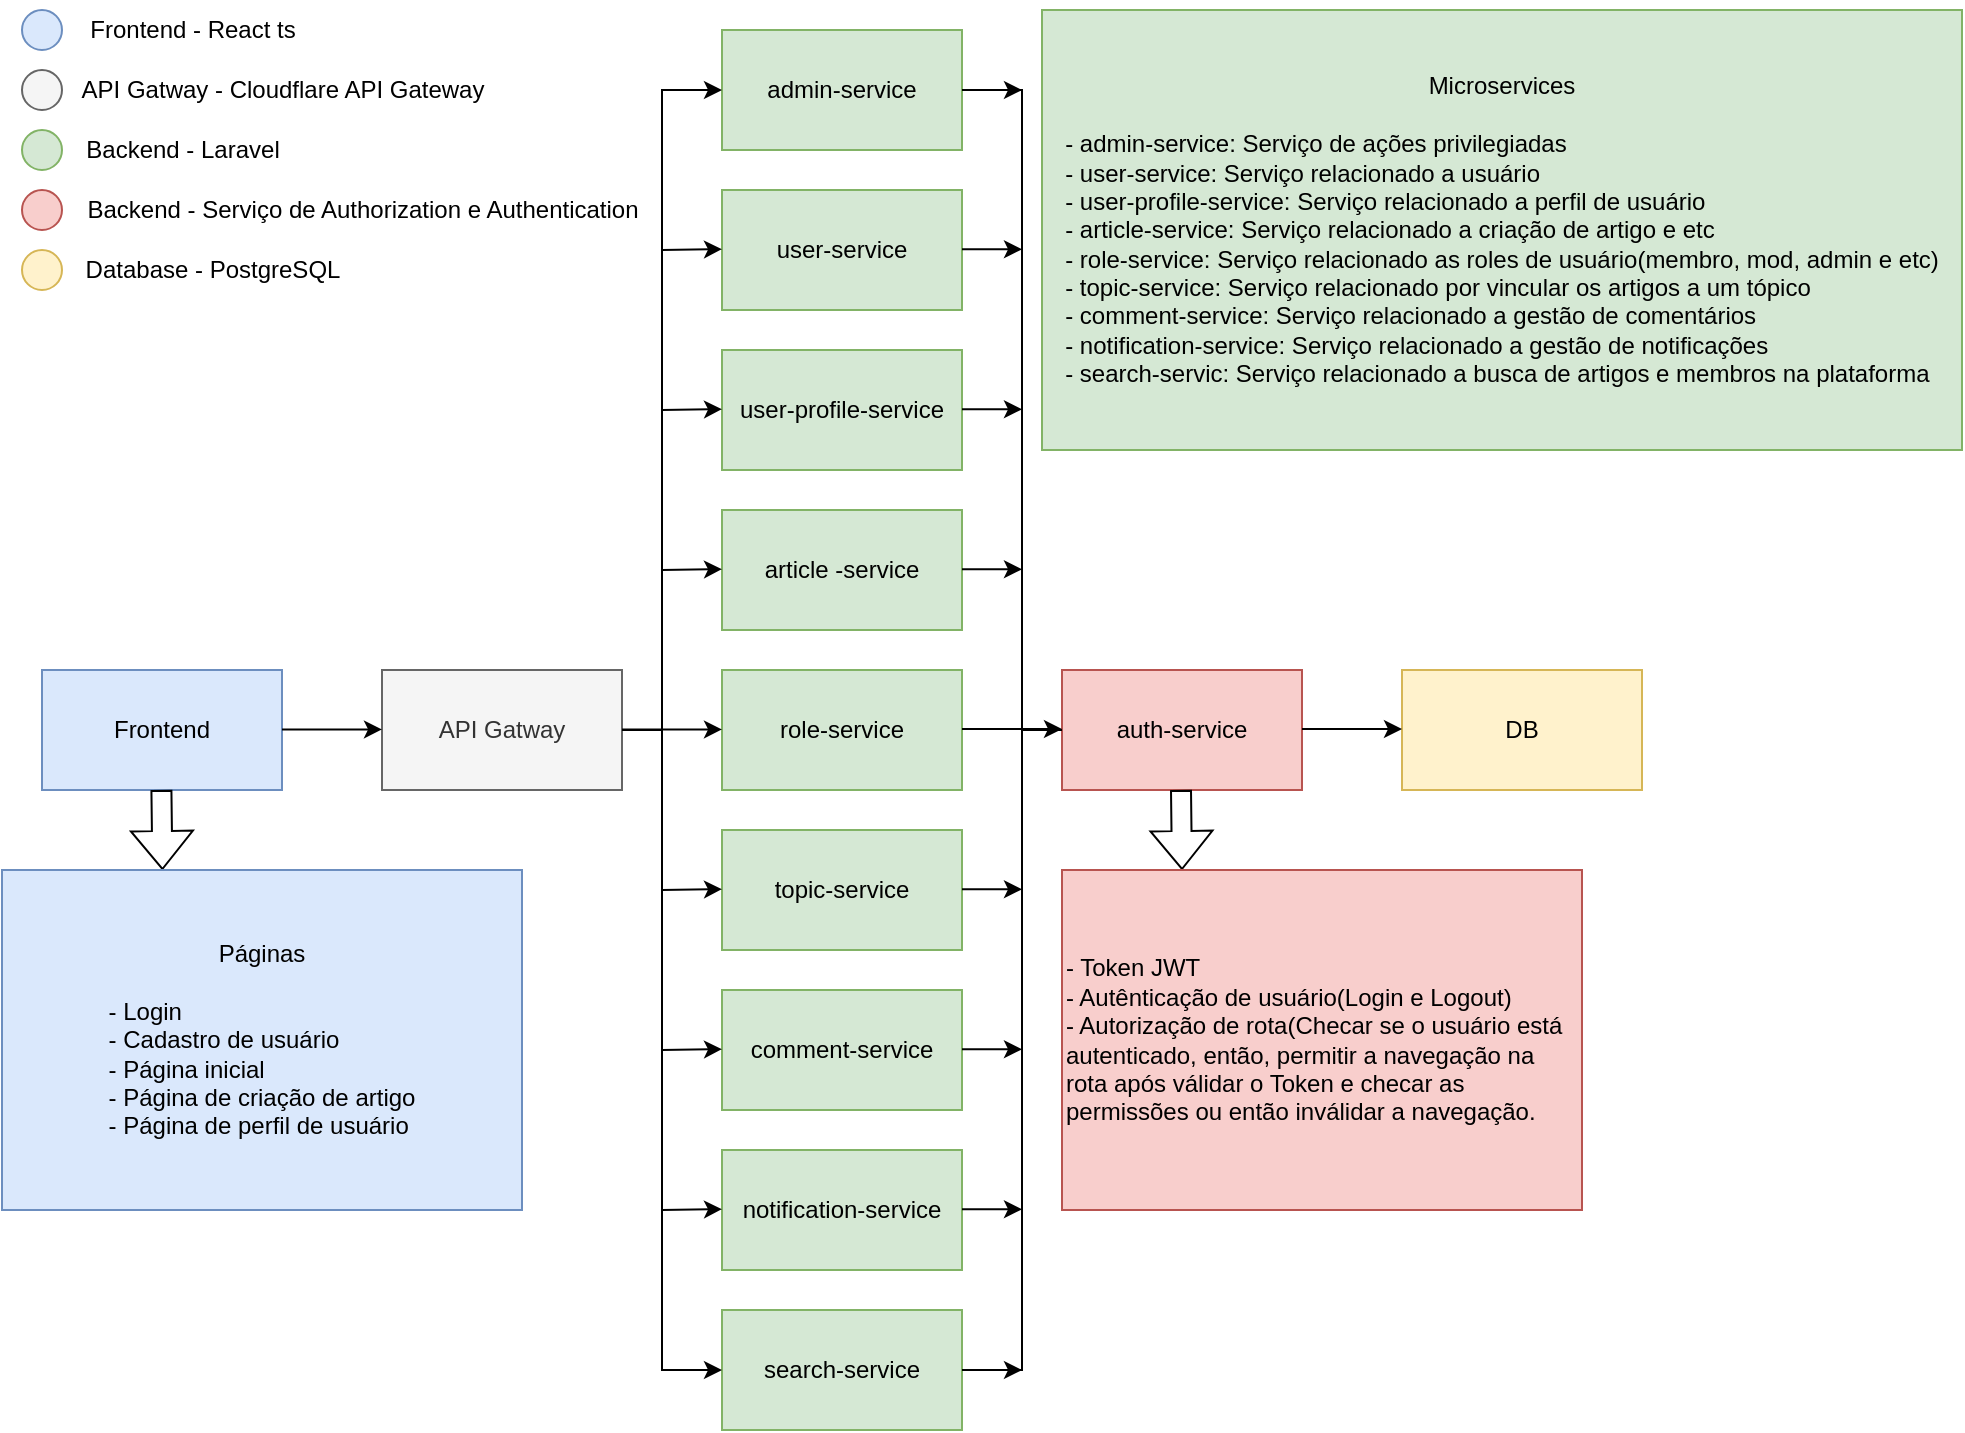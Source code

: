 <mxfile version="27.0.3">
  <diagram name="Página-1" id="_S1olrv1WyXe5O93p0MQ">
    <mxGraphModel grid="1" page="1" gridSize="10" guides="1" tooltips="1" connect="1" arrows="1" fold="1" pageScale="1" pageWidth="827" pageHeight="1169" math="0" shadow="0">
      <root>
        <mxCell id="0" />
        <mxCell id="1" parent="0" />
        <mxCell id="tZy0hRPs5cQLzcROsrVT-1" value="Frontend" style="rounded=0;whiteSpace=wrap;html=1;fillColor=#dae8fc;strokeColor=#6c8ebf;" vertex="1" parent="1">
          <mxGeometry x="20" y="340" width="120" height="60" as="geometry" />
        </mxCell>
        <mxCell id="tZy0hRPs5cQLzcROsrVT-2" value="API Gatway" style="rounded=0;whiteSpace=wrap;html=1;fillColor=#f5f5f5;fontColor=#333333;strokeColor=#666666;" vertex="1" parent="1">
          <mxGeometry x="190" y="340" width="120" height="60" as="geometry" />
        </mxCell>
        <mxCell id="tZy0hRPs5cQLzcROsrVT-3" value="user-service" style="rounded=0;whiteSpace=wrap;html=1;fillColor=#d5e8d4;strokeColor=#82b366;" vertex="1" parent="1">
          <mxGeometry x="360" y="100" width="120" height="60" as="geometry" />
        </mxCell>
        <mxCell id="tZy0hRPs5cQLzcROsrVT-5" value="article -service" style="rounded=0;whiteSpace=wrap;html=1;fillColor=#d5e8d4;strokeColor=#82b366;" vertex="1" parent="1">
          <mxGeometry x="360" y="260" width="120" height="60" as="geometry" />
        </mxCell>
        <mxCell id="tZy0hRPs5cQLzcROsrVT-6" value="role-service" style="rounded=0;whiteSpace=wrap;html=1;fillColor=#d5e8d4;strokeColor=#82b366;" vertex="1" parent="1">
          <mxGeometry x="360" y="340" width="120" height="60" as="geometry" />
        </mxCell>
        <mxCell id="tZy0hRPs5cQLzcROsrVT-7" value="auth-service" style="rounded=0;whiteSpace=wrap;html=1;fillColor=#f8cecc;strokeColor=#b85450;" vertex="1" parent="1">
          <mxGeometry x="530" y="340" width="120" height="60" as="geometry" />
        </mxCell>
        <mxCell id="tZy0hRPs5cQLzcROsrVT-8" value="user-profile-service" style="rounded=0;whiteSpace=wrap;html=1;fillColor=#d5e8d4;strokeColor=#82b366;" vertex="1" parent="1">
          <mxGeometry x="360" y="180" width="120" height="60" as="geometry" />
        </mxCell>
        <mxCell id="tZy0hRPs5cQLzcROsrVT-9" value="topic-service" style="rounded=0;whiteSpace=wrap;html=1;fillColor=#d5e8d4;strokeColor=#82b366;" vertex="1" parent="1">
          <mxGeometry x="360" y="420" width="120" height="60" as="geometry" />
        </mxCell>
        <mxCell id="tZy0hRPs5cQLzcROsrVT-10" value="comment-service" style="rounded=0;whiteSpace=wrap;html=1;fillColor=#d5e8d4;strokeColor=#82b366;" vertex="1" parent="1">
          <mxGeometry x="360" y="500" width="120" height="60" as="geometry" />
        </mxCell>
        <mxCell id="tZy0hRPs5cQLzcROsrVT-11" value="notification-service" style="rounded=0;whiteSpace=wrap;html=1;fillColor=#d5e8d4;strokeColor=#82b366;" vertex="1" parent="1">
          <mxGeometry x="360" y="580" width="120" height="60" as="geometry" />
        </mxCell>
        <mxCell id="tZy0hRPs5cQLzcROsrVT-12" value="search-service" style="rounded=0;whiteSpace=wrap;html=1;fillColor=#d5e8d4;strokeColor=#82b366;" vertex="1" parent="1">
          <mxGeometry x="360" y="660" width="120" height="60" as="geometry" />
        </mxCell>
        <mxCell id="tZy0hRPs5cQLzcROsrVT-13" value="admin-service" style="rounded=0;whiteSpace=wrap;html=1;fillColor=#d5e8d4;strokeColor=#82b366;" vertex="1" parent="1">
          <mxGeometry x="360" y="20" width="120" height="60" as="geometry" />
        </mxCell>
        <mxCell id="tZy0hRPs5cQLzcROsrVT-14" value="DB" style="rounded=0;whiteSpace=wrap;html=1;fillColor=#fff2cc;strokeColor=#d6b656;" vertex="1" parent="1">
          <mxGeometry x="700" y="340" width="120" height="60" as="geometry" />
        </mxCell>
        <mxCell id="tZy0hRPs5cQLzcROsrVT-17" value="" style="endArrow=classic;html=1;rounded=0;" edge="1" parent="1">
          <mxGeometry width="50" height="50" relative="1" as="geometry">
            <mxPoint x="140" y="369.71" as="sourcePoint" />
            <mxPoint x="190" y="369.71" as="targetPoint" />
          </mxGeometry>
        </mxCell>
        <mxCell id="tZy0hRPs5cQLzcROsrVT-18" value="" style="endArrow=classic;html=1;rounded=0;" edge="1" parent="1">
          <mxGeometry width="50" height="50" relative="1" as="geometry">
            <mxPoint x="310" y="369.71" as="sourcePoint" />
            <mxPoint x="360" y="369.71" as="targetPoint" />
          </mxGeometry>
        </mxCell>
        <mxCell id="tZy0hRPs5cQLzcROsrVT-20" value="" style="endArrow=classic;html=1;rounded=0;" edge="1" parent="1">
          <mxGeometry width="50" height="50" relative="1" as="geometry">
            <mxPoint x="480" y="369.5" as="sourcePoint" />
            <mxPoint x="530" y="369.5" as="targetPoint" />
          </mxGeometry>
        </mxCell>
        <mxCell id="tZy0hRPs5cQLzcROsrVT-21" value="" style="endArrow=classic;html=1;rounded=0;" edge="1" parent="1">
          <mxGeometry width="50" height="50" relative="1" as="geometry">
            <mxPoint x="650" y="369.5" as="sourcePoint" />
            <mxPoint x="700" y="369.5" as="targetPoint" />
          </mxGeometry>
        </mxCell>
        <mxCell id="tZy0hRPs5cQLzcROsrVT-24" value="" style="endArrow=classic;html=1;rounded=0;entryX=0;entryY=0.5;entryDx=0;entryDy=0;" edge="1" parent="1" target="tZy0hRPs5cQLzcROsrVT-13">
          <mxGeometry width="50" height="50" relative="1" as="geometry">
            <mxPoint x="310" y="370" as="sourcePoint" />
            <mxPoint x="460" y="330" as="targetPoint" />
            <Array as="points">
              <mxPoint x="330" y="370" />
              <mxPoint x="330" y="50" />
              <mxPoint x="340" y="50" />
            </Array>
          </mxGeometry>
        </mxCell>
        <mxCell id="tZy0hRPs5cQLzcROsrVT-26" value="" style="endArrow=classic;html=1;rounded=0;" edge="1" parent="1">
          <mxGeometry width="50" height="50" relative="1" as="geometry">
            <mxPoint x="330" y="130" as="sourcePoint" />
            <mxPoint x="360" y="129.58" as="targetPoint" />
          </mxGeometry>
        </mxCell>
        <mxCell id="tZy0hRPs5cQLzcROsrVT-28" value="" style="endArrow=classic;html=1;rounded=0;" edge="1" parent="1">
          <mxGeometry width="50" height="50" relative="1" as="geometry">
            <mxPoint x="330" y="210" as="sourcePoint" />
            <mxPoint x="360" y="209.58" as="targetPoint" />
          </mxGeometry>
        </mxCell>
        <mxCell id="tZy0hRPs5cQLzcROsrVT-30" value="" style="endArrow=classic;html=1;rounded=0;" edge="1" parent="1">
          <mxGeometry width="50" height="50" relative="1" as="geometry">
            <mxPoint x="330" y="290" as="sourcePoint" />
            <mxPoint x="360" y="289.58" as="targetPoint" />
          </mxGeometry>
        </mxCell>
        <mxCell id="tZy0hRPs5cQLzcROsrVT-32" value="" style="endArrow=classic;html=1;rounded=0;" edge="1" parent="1">
          <mxGeometry width="50" height="50" relative="1" as="geometry">
            <mxPoint x="330" y="450" as="sourcePoint" />
            <mxPoint x="360" y="449.58" as="targetPoint" />
          </mxGeometry>
        </mxCell>
        <mxCell id="tZy0hRPs5cQLzcROsrVT-33" value="" style="endArrow=classic;html=1;rounded=0;" edge="1" parent="1">
          <mxGeometry width="50" height="50" relative="1" as="geometry">
            <mxPoint x="330" y="530" as="sourcePoint" />
            <mxPoint x="360" y="529.58" as="targetPoint" />
          </mxGeometry>
        </mxCell>
        <mxCell id="tZy0hRPs5cQLzcROsrVT-34" value="" style="endArrow=classic;html=1;rounded=0;" edge="1" parent="1">
          <mxGeometry width="50" height="50" relative="1" as="geometry">
            <mxPoint x="330" y="610" as="sourcePoint" />
            <mxPoint x="360" y="609.58" as="targetPoint" />
          </mxGeometry>
        </mxCell>
        <mxCell id="tZy0hRPs5cQLzcROsrVT-39" value="" style="endArrow=classic;html=1;rounded=0;entryX=0;entryY=0.5;entryDx=0;entryDy=0;" edge="1" parent="1" target="tZy0hRPs5cQLzcROsrVT-12">
          <mxGeometry width="50" height="50" relative="1" as="geometry">
            <mxPoint x="310" y="370" as="sourcePoint" />
            <mxPoint x="400" y="370" as="targetPoint" />
            <Array as="points">
              <mxPoint x="330" y="370" />
              <mxPoint x="330" y="390" />
              <mxPoint x="330" y="690" />
            </Array>
          </mxGeometry>
        </mxCell>
        <mxCell id="tZy0hRPs5cQLzcROsrVT-40" value="" style="endArrow=classic;html=1;rounded=0;" edge="1" parent="1">
          <mxGeometry width="50" height="50" relative="1" as="geometry">
            <mxPoint x="530" y="370" as="sourcePoint" />
            <mxPoint x="510" y="50" as="targetPoint" />
            <Array as="points">
              <mxPoint x="510" y="370" />
              <mxPoint x="510" y="50" />
              <mxPoint x="480" y="50" />
            </Array>
          </mxGeometry>
        </mxCell>
        <mxCell id="tZy0hRPs5cQLzcROsrVT-41" value="" style="endArrow=classic;html=1;rounded=0;" edge="1" parent="1">
          <mxGeometry width="50" height="50" relative="1" as="geometry">
            <mxPoint x="530" y="370" as="sourcePoint" />
            <mxPoint x="510" y="690" as="targetPoint" />
            <Array as="points">
              <mxPoint x="510" y="370" />
              <mxPoint x="510" y="390" />
              <mxPoint x="510" y="690" />
              <mxPoint x="480" y="690" />
            </Array>
          </mxGeometry>
        </mxCell>
        <mxCell id="tZy0hRPs5cQLzcROsrVT-42" value="" style="endArrow=classic;html=1;rounded=0;" edge="1" parent="1">
          <mxGeometry width="50" height="50" relative="1" as="geometry">
            <mxPoint x="480" y="609.66" as="sourcePoint" />
            <mxPoint x="510" y="609.66" as="targetPoint" />
          </mxGeometry>
        </mxCell>
        <mxCell id="tZy0hRPs5cQLzcROsrVT-46" value="" style="endArrow=classic;html=1;rounded=0;" edge="1" parent="1">
          <mxGeometry width="50" height="50" relative="1" as="geometry">
            <mxPoint x="480" y="529.66" as="sourcePoint" />
            <mxPoint x="510" y="529.66" as="targetPoint" />
          </mxGeometry>
        </mxCell>
        <mxCell id="tZy0hRPs5cQLzcROsrVT-47" value="" style="endArrow=classic;html=1;rounded=0;" edge="1" parent="1">
          <mxGeometry width="50" height="50" relative="1" as="geometry">
            <mxPoint x="480" y="449.66" as="sourcePoint" />
            <mxPoint x="510" y="449.66" as="targetPoint" />
          </mxGeometry>
        </mxCell>
        <mxCell id="tZy0hRPs5cQLzcROsrVT-48" value="" style="endArrow=classic;html=1;rounded=0;" edge="1" parent="1">
          <mxGeometry width="50" height="50" relative="1" as="geometry">
            <mxPoint x="480" y="289.66" as="sourcePoint" />
            <mxPoint x="510" y="289.66" as="targetPoint" />
          </mxGeometry>
        </mxCell>
        <mxCell id="tZy0hRPs5cQLzcROsrVT-49" value="" style="endArrow=classic;html=1;rounded=0;" edge="1" parent="1">
          <mxGeometry width="50" height="50" relative="1" as="geometry">
            <mxPoint x="480" y="209.66" as="sourcePoint" />
            <mxPoint x="510" y="209.66" as="targetPoint" />
          </mxGeometry>
        </mxCell>
        <mxCell id="tZy0hRPs5cQLzcROsrVT-50" value="" style="endArrow=classic;html=1;rounded=0;" edge="1" parent="1">
          <mxGeometry width="50" height="50" relative="1" as="geometry">
            <mxPoint x="480" y="129.66" as="sourcePoint" />
            <mxPoint x="510" y="129.66" as="targetPoint" />
          </mxGeometry>
        </mxCell>
        <mxCell id="tZy0hRPs5cQLzcROsrVT-51" value="" style="ellipse;whiteSpace=wrap;html=1;aspect=fixed;fillColor=#dae8fc;strokeColor=#6c8ebf;" vertex="1" parent="1">
          <mxGeometry x="10" y="10" width="20" height="20" as="geometry" />
        </mxCell>
        <mxCell id="tZy0hRPs5cQLzcROsrVT-54" value="" style="ellipse;whiteSpace=wrap;html=1;aspect=fixed;fillColor=#f5f5f5;strokeColor=#666666;fontColor=#333333;" vertex="1" parent="1">
          <mxGeometry x="10" y="40" width="20" height="20" as="geometry" />
        </mxCell>
        <mxCell id="tZy0hRPs5cQLzcROsrVT-55" value="" style="ellipse;whiteSpace=wrap;html=1;aspect=fixed;fillColor=#d5e8d4;strokeColor=#82b366;" vertex="1" parent="1">
          <mxGeometry x="10" y="70" width="20" height="20" as="geometry" />
        </mxCell>
        <mxCell id="tZy0hRPs5cQLzcROsrVT-56" value="" style="ellipse;whiteSpace=wrap;html=1;aspect=fixed;fillColor=#f8cecc;strokeColor=#b85450;" vertex="1" parent="1">
          <mxGeometry x="10" y="100" width="20" height="20" as="geometry" />
        </mxCell>
        <mxCell id="tZy0hRPs5cQLzcROsrVT-57" value="" style="ellipse;whiteSpace=wrap;html=1;aspect=fixed;fillColor=#fff2cc;strokeColor=#d6b656;" vertex="1" parent="1">
          <mxGeometry x="10" y="130" width="20" height="20" as="geometry" />
        </mxCell>
        <mxCell id="tZy0hRPs5cQLzcROsrVT-58" value="Frontend - React ts" style="text;html=1;align=center;verticalAlign=middle;resizable=0;points=[];autosize=1;strokeColor=none;fillColor=none;" vertex="1" parent="1">
          <mxGeometry x="30" y="5" width="130" height="30" as="geometry" />
        </mxCell>
        <mxCell id="tZy0hRPs5cQLzcROsrVT-59" value="API Gatway - Cloudflare API Gateway" style="text;html=1;align=center;verticalAlign=middle;resizable=0;points=[];autosize=1;strokeColor=none;fillColor=none;" vertex="1" parent="1">
          <mxGeometry x="30" y="35" width="220" height="30" as="geometry" />
        </mxCell>
        <mxCell id="tZy0hRPs5cQLzcROsrVT-60" value="Backend - Laravel" style="text;html=1;align=center;verticalAlign=middle;resizable=0;points=[];autosize=1;strokeColor=none;fillColor=none;" vertex="1" parent="1">
          <mxGeometry x="30" y="65" width="120" height="30" as="geometry" />
        </mxCell>
        <mxCell id="tZy0hRPs5cQLzcROsrVT-61" value="Backend - Serviço de Authorization e Authentication" style="text;html=1;align=center;verticalAlign=middle;resizable=0;points=[];autosize=1;strokeColor=none;fillColor=none;" vertex="1" parent="1">
          <mxGeometry x="30" y="95" width="300" height="30" as="geometry" />
        </mxCell>
        <mxCell id="tZy0hRPs5cQLzcROsrVT-62" value="Database - PostgreSQL" style="text;html=1;align=center;verticalAlign=middle;resizable=0;points=[];autosize=1;strokeColor=none;fillColor=none;" vertex="1" parent="1">
          <mxGeometry x="30" y="125" width="150" height="30" as="geometry" />
        </mxCell>
        <mxCell id="tZy0hRPs5cQLzcROsrVT-63" value="" style="shape=flexArrow;endArrow=classic;html=1;rounded=0;" edge="1" parent="1">
          <mxGeometry width="50" height="50" relative="1" as="geometry">
            <mxPoint x="589.5" y="400" as="sourcePoint" />
            <mxPoint x="590" y="440" as="targetPoint" />
          </mxGeometry>
        </mxCell>
        <mxCell id="tZy0hRPs5cQLzcROsrVT-64" value="- Token JWT&lt;div&gt;- Autênticação de usuário(Login e Logout)&lt;/div&gt;&lt;div&gt;- Autorização de rota(Checar se o usuário está autenticado, então, permitir a navegação na rota após válidar o Token e checar as permissões ou então inválidar a navegação.&lt;/div&gt;" style="rounded=0;whiteSpace=wrap;html=1;fillColor=#f8cecc;strokeColor=#b85450;align=left;" vertex="1" parent="1">
          <mxGeometry x="530" y="440" width="260" height="170" as="geometry" />
        </mxCell>
        <mxCell id="tZy0hRPs5cQLzcROsrVT-66" value="" style="shape=flexArrow;endArrow=classic;html=1;rounded=0;" edge="1" parent="1">
          <mxGeometry width="50" height="50" relative="1" as="geometry">
            <mxPoint x="79.71" y="400" as="sourcePoint" />
            <mxPoint x="80.21" y="440" as="targetPoint" />
          </mxGeometry>
        </mxCell>
        <mxCell id="tZy0hRPs5cQLzcROsrVT-67" value="&lt;div style=&quot;&quot;&gt;Páginas&lt;/div&gt;&lt;div style=&quot;&quot;&gt;&lt;br&gt;&lt;/div&gt;&lt;div style=&quot;text-align: left;&quot;&gt;- Login&lt;/div&gt;&lt;div style=&quot;text-align: left;&quot;&gt;- Cadastro de usuário&lt;/div&gt;&lt;div style=&quot;text-align: left;&quot;&gt;- Página inicial&lt;/div&gt;&lt;div style=&quot;text-align: left;&quot;&gt;- Página de criação de artigo&lt;/div&gt;&lt;div style=&quot;text-align: left;&quot;&gt;- Página de perfil de usuário&lt;/div&gt;" style="rounded=0;whiteSpace=wrap;html=1;fillColor=#dae8fc;strokeColor=#6c8ebf;align=center;" vertex="1" parent="1">
          <mxGeometry y="440" width="260" height="170" as="geometry" />
        </mxCell>
        <mxCell id="tZy0hRPs5cQLzcROsrVT-68" value="Microservices&lt;div&gt;&lt;br&gt;&lt;/div&gt;&lt;div style=&quot;text-align: left;&quot;&gt;- admin-service: Serviço de ações privilegiadas&lt;/div&gt;&lt;div style=&quot;text-align: left;&quot;&gt;- user-service: Serviço relacionado a usuário&lt;/div&gt;&lt;div style=&quot;text-align: left;&quot;&gt;- user-profile-service: Serviço relacionado a perfil de usuário&lt;/div&gt;&lt;div style=&quot;text-align: left;&quot;&gt;- article-service: Serviço relacionado a criação de artigo e etc&lt;/div&gt;&lt;div style=&quot;text-align: left;&quot;&gt;- role-service: Serviço relacionado as roles de usuário(membro, mod, admin e etc)&lt;/div&gt;&lt;div style=&quot;text-align: left;&quot;&gt;- topic-service: Serviço relacionado por vincular os artigos a um tópico&lt;/div&gt;&lt;div style=&quot;text-align: left;&quot;&gt;- comment-service: Serviço relacionado a gestão de comentários&lt;/div&gt;&lt;div style=&quot;text-align: left;&quot;&gt;- notification-service: Serviço relacionado a gestão de notificações&lt;/div&gt;&lt;div style=&quot;text-align: left;&quot;&gt;- search-servic: Serviço relacionado a busca de artigos e membros na plataforma&lt;/div&gt;" style="rounded=0;whiteSpace=wrap;html=1;fillColor=#d5e8d4;strokeColor=#82b366;align=center;" vertex="1" parent="1">
          <mxGeometry x="520" y="10" width="460" height="220" as="geometry" />
        </mxCell>
      </root>
    </mxGraphModel>
  </diagram>
</mxfile>
